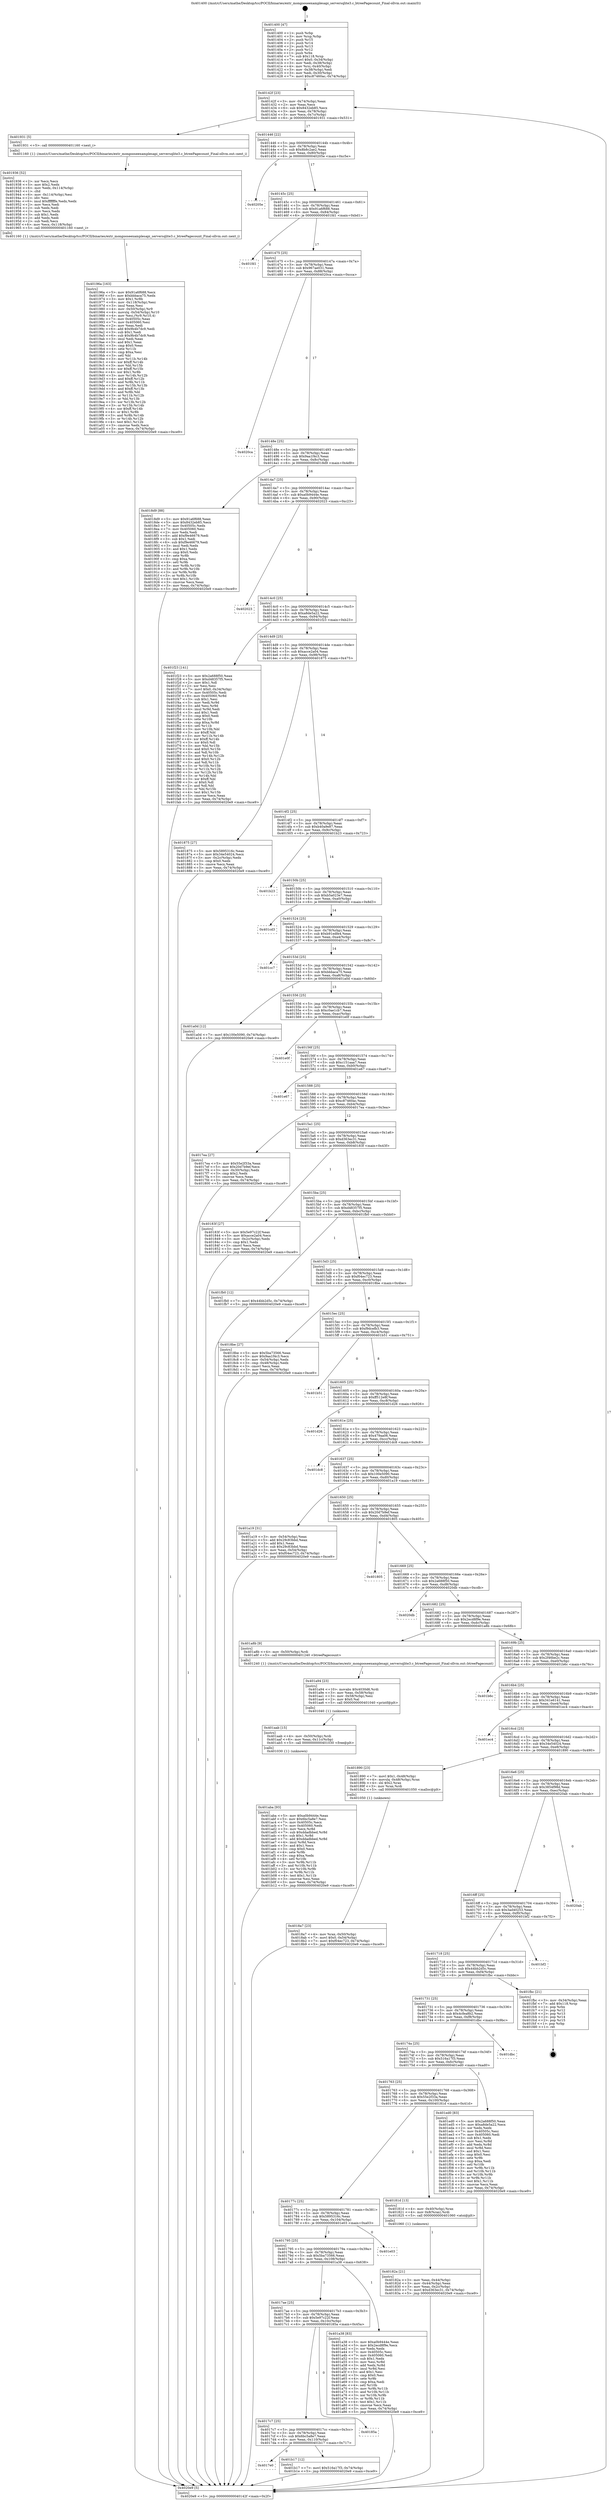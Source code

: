 digraph "0x401400" {
  label = "0x401400 (/mnt/c/Users/mathe/Desktop/tcc/POCII/binaries/extr_mongooseexamplesapi_serversqlite3.c_btreePagecount_Final-ollvm.out::main(0))"
  labelloc = "t"
  node[shape=record]

  Entry [label="",width=0.3,height=0.3,shape=circle,fillcolor=black,style=filled]
  "0x40142f" [label="{
     0x40142f [23]\l
     | [instrs]\l
     &nbsp;&nbsp;0x40142f \<+3\>: mov -0x74(%rbp),%eax\l
     &nbsp;&nbsp;0x401432 \<+2\>: mov %eax,%ecx\l
     &nbsp;&nbsp;0x401434 \<+6\>: sub $0x8432eb85,%ecx\l
     &nbsp;&nbsp;0x40143a \<+3\>: mov %eax,-0x78(%rbp)\l
     &nbsp;&nbsp;0x40143d \<+3\>: mov %ecx,-0x7c(%rbp)\l
     &nbsp;&nbsp;0x401440 \<+6\>: je 0000000000401931 \<main+0x531\>\l
  }"]
  "0x401931" [label="{
     0x401931 [5]\l
     | [instrs]\l
     &nbsp;&nbsp;0x401931 \<+5\>: call 0000000000401160 \<next_i\>\l
     | [calls]\l
     &nbsp;&nbsp;0x401160 \{1\} (/mnt/c/Users/mathe/Desktop/tcc/POCII/binaries/extr_mongooseexamplesapi_serversqlite3.c_btreePagecount_Final-ollvm.out::next_i)\l
  }"]
  "0x401446" [label="{
     0x401446 [22]\l
     | [instrs]\l
     &nbsp;&nbsp;0x401446 \<+5\>: jmp 000000000040144b \<main+0x4b\>\l
     &nbsp;&nbsp;0x40144b \<+3\>: mov -0x78(%rbp),%eax\l
     &nbsp;&nbsp;0x40144e \<+5\>: sub $0x8b8c2ae2,%eax\l
     &nbsp;&nbsp;0x401453 \<+3\>: mov %eax,-0x80(%rbp)\l
     &nbsp;&nbsp;0x401456 \<+6\>: je 000000000040205e \<main+0xc5e\>\l
  }"]
  Exit [label="",width=0.3,height=0.3,shape=circle,fillcolor=black,style=filled,peripheries=2]
  "0x40205e" [label="{
     0x40205e\l
  }", style=dashed]
  "0x40145c" [label="{
     0x40145c [25]\l
     | [instrs]\l
     &nbsp;&nbsp;0x40145c \<+5\>: jmp 0000000000401461 \<main+0x61\>\l
     &nbsp;&nbsp;0x401461 \<+3\>: mov -0x78(%rbp),%eax\l
     &nbsp;&nbsp;0x401464 \<+5\>: sub $0x91a6f688,%eax\l
     &nbsp;&nbsp;0x401469 \<+6\>: mov %eax,-0x84(%rbp)\l
     &nbsp;&nbsp;0x40146f \<+6\>: je 0000000000401fd1 \<main+0xbd1\>\l
  }"]
  "0x4017e0" [label="{
     0x4017e0\l
  }", style=dashed]
  "0x401fd1" [label="{
     0x401fd1\l
  }", style=dashed]
  "0x401475" [label="{
     0x401475 [25]\l
     | [instrs]\l
     &nbsp;&nbsp;0x401475 \<+5\>: jmp 000000000040147a \<main+0x7a\>\l
     &nbsp;&nbsp;0x40147a \<+3\>: mov -0x78(%rbp),%eax\l
     &nbsp;&nbsp;0x40147d \<+5\>: sub $0x967ae031,%eax\l
     &nbsp;&nbsp;0x401482 \<+6\>: mov %eax,-0x88(%rbp)\l
     &nbsp;&nbsp;0x401488 \<+6\>: je 00000000004020ca \<main+0xcca\>\l
  }"]
  "0x401b17" [label="{
     0x401b17 [12]\l
     | [instrs]\l
     &nbsp;&nbsp;0x401b17 \<+7\>: movl $0x516a17f3,-0x74(%rbp)\l
     &nbsp;&nbsp;0x401b1e \<+5\>: jmp 00000000004020e9 \<main+0xce9\>\l
  }"]
  "0x4020ca" [label="{
     0x4020ca\l
  }", style=dashed]
  "0x40148e" [label="{
     0x40148e [25]\l
     | [instrs]\l
     &nbsp;&nbsp;0x40148e \<+5\>: jmp 0000000000401493 \<main+0x93\>\l
     &nbsp;&nbsp;0x401493 \<+3\>: mov -0x78(%rbp),%eax\l
     &nbsp;&nbsp;0x401496 \<+5\>: sub $0x9aa1f4c3,%eax\l
     &nbsp;&nbsp;0x40149b \<+6\>: mov %eax,-0x8c(%rbp)\l
     &nbsp;&nbsp;0x4014a1 \<+6\>: je 00000000004018d9 \<main+0x4d9\>\l
  }"]
  "0x4017c7" [label="{
     0x4017c7 [25]\l
     | [instrs]\l
     &nbsp;&nbsp;0x4017c7 \<+5\>: jmp 00000000004017cc \<main+0x3cc\>\l
     &nbsp;&nbsp;0x4017cc \<+3\>: mov -0x78(%rbp),%eax\l
     &nbsp;&nbsp;0x4017cf \<+5\>: sub $0x6bc5a8e7,%eax\l
     &nbsp;&nbsp;0x4017d4 \<+6\>: mov %eax,-0x110(%rbp)\l
     &nbsp;&nbsp;0x4017da \<+6\>: je 0000000000401b17 \<main+0x717\>\l
  }"]
  "0x4018d9" [label="{
     0x4018d9 [88]\l
     | [instrs]\l
     &nbsp;&nbsp;0x4018d9 \<+5\>: mov $0x91a6f688,%eax\l
     &nbsp;&nbsp;0x4018de \<+5\>: mov $0x8432eb85,%ecx\l
     &nbsp;&nbsp;0x4018e3 \<+7\>: mov 0x40505c,%edx\l
     &nbsp;&nbsp;0x4018ea \<+7\>: mov 0x405060,%esi\l
     &nbsp;&nbsp;0x4018f1 \<+2\>: mov %edx,%edi\l
     &nbsp;&nbsp;0x4018f3 \<+6\>: add $0xf9e46679,%edi\l
     &nbsp;&nbsp;0x4018f9 \<+3\>: sub $0x1,%edi\l
     &nbsp;&nbsp;0x4018fc \<+6\>: sub $0xf9e46679,%edi\l
     &nbsp;&nbsp;0x401902 \<+3\>: imul %edi,%edx\l
     &nbsp;&nbsp;0x401905 \<+3\>: and $0x1,%edx\l
     &nbsp;&nbsp;0x401908 \<+3\>: cmp $0x0,%edx\l
     &nbsp;&nbsp;0x40190b \<+4\>: sete %r8b\l
     &nbsp;&nbsp;0x40190f \<+3\>: cmp $0xa,%esi\l
     &nbsp;&nbsp;0x401912 \<+4\>: setl %r9b\l
     &nbsp;&nbsp;0x401916 \<+3\>: mov %r8b,%r10b\l
     &nbsp;&nbsp;0x401919 \<+3\>: and %r9b,%r10b\l
     &nbsp;&nbsp;0x40191c \<+3\>: xor %r9b,%r8b\l
     &nbsp;&nbsp;0x40191f \<+3\>: or %r8b,%r10b\l
     &nbsp;&nbsp;0x401922 \<+4\>: test $0x1,%r10b\l
     &nbsp;&nbsp;0x401926 \<+3\>: cmovne %ecx,%eax\l
     &nbsp;&nbsp;0x401929 \<+3\>: mov %eax,-0x74(%rbp)\l
     &nbsp;&nbsp;0x40192c \<+5\>: jmp 00000000004020e9 \<main+0xce9\>\l
  }"]
  "0x4014a7" [label="{
     0x4014a7 [25]\l
     | [instrs]\l
     &nbsp;&nbsp;0x4014a7 \<+5\>: jmp 00000000004014ac \<main+0xac\>\l
     &nbsp;&nbsp;0x4014ac \<+3\>: mov -0x78(%rbp),%eax\l
     &nbsp;&nbsp;0x4014af \<+5\>: sub $0xa0b9444e,%eax\l
     &nbsp;&nbsp;0x4014b4 \<+6\>: mov %eax,-0x90(%rbp)\l
     &nbsp;&nbsp;0x4014ba \<+6\>: je 0000000000402023 \<main+0xc23\>\l
  }"]
  "0x40185a" [label="{
     0x40185a\l
  }", style=dashed]
  "0x402023" [label="{
     0x402023\l
  }", style=dashed]
  "0x4014c0" [label="{
     0x4014c0 [25]\l
     | [instrs]\l
     &nbsp;&nbsp;0x4014c0 \<+5\>: jmp 00000000004014c5 \<main+0xc5\>\l
     &nbsp;&nbsp;0x4014c5 \<+3\>: mov -0x78(%rbp),%eax\l
     &nbsp;&nbsp;0x4014c8 \<+5\>: sub $0xa8de5a22,%eax\l
     &nbsp;&nbsp;0x4014cd \<+6\>: mov %eax,-0x94(%rbp)\l
     &nbsp;&nbsp;0x4014d3 \<+6\>: je 0000000000401f23 \<main+0xb23\>\l
  }"]
  "0x401aba" [label="{
     0x401aba [93]\l
     | [instrs]\l
     &nbsp;&nbsp;0x401aba \<+5\>: mov $0xa0b9444e,%eax\l
     &nbsp;&nbsp;0x401abf \<+5\>: mov $0x6bc5a8e7,%esi\l
     &nbsp;&nbsp;0x401ac4 \<+7\>: mov 0x40505c,%ecx\l
     &nbsp;&nbsp;0x401acb \<+7\>: mov 0x405060,%edx\l
     &nbsp;&nbsp;0x401ad2 \<+3\>: mov %ecx,%r8d\l
     &nbsp;&nbsp;0x401ad5 \<+7\>: sub $0xddadbbed,%r8d\l
     &nbsp;&nbsp;0x401adc \<+4\>: sub $0x1,%r8d\l
     &nbsp;&nbsp;0x401ae0 \<+7\>: add $0xddadbbed,%r8d\l
     &nbsp;&nbsp;0x401ae7 \<+4\>: imul %r8d,%ecx\l
     &nbsp;&nbsp;0x401aeb \<+3\>: and $0x1,%ecx\l
     &nbsp;&nbsp;0x401aee \<+3\>: cmp $0x0,%ecx\l
     &nbsp;&nbsp;0x401af1 \<+4\>: sete %r9b\l
     &nbsp;&nbsp;0x401af5 \<+3\>: cmp $0xa,%edx\l
     &nbsp;&nbsp;0x401af8 \<+4\>: setl %r10b\l
     &nbsp;&nbsp;0x401afc \<+3\>: mov %r9b,%r11b\l
     &nbsp;&nbsp;0x401aff \<+3\>: and %r10b,%r11b\l
     &nbsp;&nbsp;0x401b02 \<+3\>: xor %r10b,%r9b\l
     &nbsp;&nbsp;0x401b05 \<+3\>: or %r9b,%r11b\l
     &nbsp;&nbsp;0x401b08 \<+4\>: test $0x1,%r11b\l
     &nbsp;&nbsp;0x401b0c \<+3\>: cmovne %esi,%eax\l
     &nbsp;&nbsp;0x401b0f \<+3\>: mov %eax,-0x74(%rbp)\l
     &nbsp;&nbsp;0x401b12 \<+5\>: jmp 00000000004020e9 \<main+0xce9\>\l
  }"]
  "0x401f23" [label="{
     0x401f23 [141]\l
     | [instrs]\l
     &nbsp;&nbsp;0x401f23 \<+5\>: mov $0x2a688f50,%eax\l
     &nbsp;&nbsp;0x401f28 \<+5\>: mov $0xd48357f5,%ecx\l
     &nbsp;&nbsp;0x401f2d \<+2\>: mov $0x1,%dl\l
     &nbsp;&nbsp;0x401f2f \<+2\>: xor %esi,%esi\l
     &nbsp;&nbsp;0x401f31 \<+7\>: movl $0x0,-0x34(%rbp)\l
     &nbsp;&nbsp;0x401f38 \<+7\>: mov 0x40505c,%edi\l
     &nbsp;&nbsp;0x401f3f \<+8\>: mov 0x405060,%r8d\l
     &nbsp;&nbsp;0x401f47 \<+3\>: sub $0x1,%esi\l
     &nbsp;&nbsp;0x401f4a \<+3\>: mov %edi,%r9d\l
     &nbsp;&nbsp;0x401f4d \<+3\>: add %esi,%r9d\l
     &nbsp;&nbsp;0x401f50 \<+4\>: imul %r9d,%edi\l
     &nbsp;&nbsp;0x401f54 \<+3\>: and $0x1,%edi\l
     &nbsp;&nbsp;0x401f57 \<+3\>: cmp $0x0,%edi\l
     &nbsp;&nbsp;0x401f5a \<+4\>: sete %r10b\l
     &nbsp;&nbsp;0x401f5e \<+4\>: cmp $0xa,%r8d\l
     &nbsp;&nbsp;0x401f62 \<+4\>: setl %r11b\l
     &nbsp;&nbsp;0x401f66 \<+3\>: mov %r10b,%bl\l
     &nbsp;&nbsp;0x401f69 \<+3\>: xor $0xff,%bl\l
     &nbsp;&nbsp;0x401f6c \<+3\>: mov %r11b,%r14b\l
     &nbsp;&nbsp;0x401f6f \<+4\>: xor $0xff,%r14b\l
     &nbsp;&nbsp;0x401f73 \<+3\>: xor $0x0,%dl\l
     &nbsp;&nbsp;0x401f76 \<+3\>: mov %bl,%r15b\l
     &nbsp;&nbsp;0x401f79 \<+4\>: and $0x0,%r15b\l
     &nbsp;&nbsp;0x401f7d \<+3\>: and %dl,%r10b\l
     &nbsp;&nbsp;0x401f80 \<+3\>: mov %r14b,%r12b\l
     &nbsp;&nbsp;0x401f83 \<+4\>: and $0x0,%r12b\l
     &nbsp;&nbsp;0x401f87 \<+3\>: and %dl,%r11b\l
     &nbsp;&nbsp;0x401f8a \<+3\>: or %r10b,%r15b\l
     &nbsp;&nbsp;0x401f8d \<+3\>: or %r11b,%r12b\l
     &nbsp;&nbsp;0x401f90 \<+3\>: xor %r12b,%r15b\l
     &nbsp;&nbsp;0x401f93 \<+3\>: or %r14b,%bl\l
     &nbsp;&nbsp;0x401f96 \<+3\>: xor $0xff,%bl\l
     &nbsp;&nbsp;0x401f99 \<+3\>: or $0x0,%dl\l
     &nbsp;&nbsp;0x401f9c \<+2\>: and %dl,%bl\l
     &nbsp;&nbsp;0x401f9e \<+3\>: or %bl,%r15b\l
     &nbsp;&nbsp;0x401fa1 \<+4\>: test $0x1,%r15b\l
     &nbsp;&nbsp;0x401fa5 \<+3\>: cmovne %ecx,%eax\l
     &nbsp;&nbsp;0x401fa8 \<+3\>: mov %eax,-0x74(%rbp)\l
     &nbsp;&nbsp;0x401fab \<+5\>: jmp 00000000004020e9 \<main+0xce9\>\l
  }"]
  "0x4014d9" [label="{
     0x4014d9 [25]\l
     | [instrs]\l
     &nbsp;&nbsp;0x4014d9 \<+5\>: jmp 00000000004014de \<main+0xde\>\l
     &nbsp;&nbsp;0x4014de \<+3\>: mov -0x78(%rbp),%eax\l
     &nbsp;&nbsp;0x4014e1 \<+5\>: sub $0xacce2a04,%eax\l
     &nbsp;&nbsp;0x4014e6 \<+6\>: mov %eax,-0x98(%rbp)\l
     &nbsp;&nbsp;0x4014ec \<+6\>: je 0000000000401875 \<main+0x475\>\l
  }"]
  "0x401aab" [label="{
     0x401aab [15]\l
     | [instrs]\l
     &nbsp;&nbsp;0x401aab \<+4\>: mov -0x50(%rbp),%rdi\l
     &nbsp;&nbsp;0x401aaf \<+6\>: mov %eax,-0x11c(%rbp)\l
     &nbsp;&nbsp;0x401ab5 \<+5\>: call 0000000000401030 \<free@plt\>\l
     | [calls]\l
     &nbsp;&nbsp;0x401030 \{1\} (unknown)\l
  }"]
  "0x401875" [label="{
     0x401875 [27]\l
     | [instrs]\l
     &nbsp;&nbsp;0x401875 \<+5\>: mov $0x5895316c,%eax\l
     &nbsp;&nbsp;0x40187a \<+5\>: mov $0x34e54024,%ecx\l
     &nbsp;&nbsp;0x40187f \<+3\>: mov -0x2c(%rbp),%edx\l
     &nbsp;&nbsp;0x401882 \<+3\>: cmp $0x0,%edx\l
     &nbsp;&nbsp;0x401885 \<+3\>: cmove %ecx,%eax\l
     &nbsp;&nbsp;0x401888 \<+3\>: mov %eax,-0x74(%rbp)\l
     &nbsp;&nbsp;0x40188b \<+5\>: jmp 00000000004020e9 \<main+0xce9\>\l
  }"]
  "0x4014f2" [label="{
     0x4014f2 [25]\l
     | [instrs]\l
     &nbsp;&nbsp;0x4014f2 \<+5\>: jmp 00000000004014f7 \<main+0xf7\>\l
     &nbsp;&nbsp;0x4014f7 \<+3\>: mov -0x78(%rbp),%eax\l
     &nbsp;&nbsp;0x4014fa \<+5\>: sub $0xb40a9e87,%eax\l
     &nbsp;&nbsp;0x4014ff \<+6\>: mov %eax,-0x9c(%rbp)\l
     &nbsp;&nbsp;0x401505 \<+6\>: je 0000000000401b23 \<main+0x723\>\l
  }"]
  "0x401a94" [label="{
     0x401a94 [23]\l
     | [instrs]\l
     &nbsp;&nbsp;0x401a94 \<+10\>: movabs $0x4030d6,%rdi\l
     &nbsp;&nbsp;0x401a9e \<+3\>: mov %eax,-0x58(%rbp)\l
     &nbsp;&nbsp;0x401aa1 \<+3\>: mov -0x58(%rbp),%esi\l
     &nbsp;&nbsp;0x401aa4 \<+2\>: mov $0x0,%al\l
     &nbsp;&nbsp;0x401aa6 \<+5\>: call 0000000000401040 \<printf@plt\>\l
     | [calls]\l
     &nbsp;&nbsp;0x401040 \{1\} (unknown)\l
  }"]
  "0x401b23" [label="{
     0x401b23\l
  }", style=dashed]
  "0x40150b" [label="{
     0x40150b [25]\l
     | [instrs]\l
     &nbsp;&nbsp;0x40150b \<+5\>: jmp 0000000000401510 \<main+0x110\>\l
     &nbsp;&nbsp;0x401510 \<+3\>: mov -0x78(%rbp),%eax\l
     &nbsp;&nbsp;0x401513 \<+5\>: sub $0xb5a023e7,%eax\l
     &nbsp;&nbsp;0x401518 \<+6\>: mov %eax,-0xa0(%rbp)\l
     &nbsp;&nbsp;0x40151e \<+6\>: je 0000000000401cd3 \<main+0x8d3\>\l
  }"]
  "0x4017ae" [label="{
     0x4017ae [25]\l
     | [instrs]\l
     &nbsp;&nbsp;0x4017ae \<+5\>: jmp 00000000004017b3 \<main+0x3b3\>\l
     &nbsp;&nbsp;0x4017b3 \<+3\>: mov -0x78(%rbp),%eax\l
     &nbsp;&nbsp;0x4017b6 \<+5\>: sub $0x5e97c22f,%eax\l
     &nbsp;&nbsp;0x4017bb \<+6\>: mov %eax,-0x10c(%rbp)\l
     &nbsp;&nbsp;0x4017c1 \<+6\>: je 000000000040185a \<main+0x45a\>\l
  }"]
  "0x401cd3" [label="{
     0x401cd3\l
  }", style=dashed]
  "0x401524" [label="{
     0x401524 [25]\l
     | [instrs]\l
     &nbsp;&nbsp;0x401524 \<+5\>: jmp 0000000000401529 \<main+0x129\>\l
     &nbsp;&nbsp;0x401529 \<+3\>: mov -0x78(%rbp),%eax\l
     &nbsp;&nbsp;0x40152c \<+5\>: sub $0xb91edfe4,%eax\l
     &nbsp;&nbsp;0x401531 \<+6\>: mov %eax,-0xa4(%rbp)\l
     &nbsp;&nbsp;0x401537 \<+6\>: je 0000000000401cc7 \<main+0x8c7\>\l
  }"]
  "0x401a38" [label="{
     0x401a38 [83]\l
     | [instrs]\l
     &nbsp;&nbsp;0x401a38 \<+5\>: mov $0xa0b9444e,%eax\l
     &nbsp;&nbsp;0x401a3d \<+5\>: mov $0x2ecd8f9e,%ecx\l
     &nbsp;&nbsp;0x401a42 \<+2\>: xor %edx,%edx\l
     &nbsp;&nbsp;0x401a44 \<+7\>: mov 0x40505c,%esi\l
     &nbsp;&nbsp;0x401a4b \<+7\>: mov 0x405060,%edi\l
     &nbsp;&nbsp;0x401a52 \<+3\>: sub $0x1,%edx\l
     &nbsp;&nbsp;0x401a55 \<+3\>: mov %esi,%r8d\l
     &nbsp;&nbsp;0x401a58 \<+3\>: add %edx,%r8d\l
     &nbsp;&nbsp;0x401a5b \<+4\>: imul %r8d,%esi\l
     &nbsp;&nbsp;0x401a5f \<+3\>: and $0x1,%esi\l
     &nbsp;&nbsp;0x401a62 \<+3\>: cmp $0x0,%esi\l
     &nbsp;&nbsp;0x401a65 \<+4\>: sete %r9b\l
     &nbsp;&nbsp;0x401a69 \<+3\>: cmp $0xa,%edi\l
     &nbsp;&nbsp;0x401a6c \<+4\>: setl %r10b\l
     &nbsp;&nbsp;0x401a70 \<+3\>: mov %r9b,%r11b\l
     &nbsp;&nbsp;0x401a73 \<+3\>: and %r10b,%r11b\l
     &nbsp;&nbsp;0x401a76 \<+3\>: xor %r10b,%r9b\l
     &nbsp;&nbsp;0x401a79 \<+3\>: or %r9b,%r11b\l
     &nbsp;&nbsp;0x401a7c \<+4\>: test $0x1,%r11b\l
     &nbsp;&nbsp;0x401a80 \<+3\>: cmovne %ecx,%eax\l
     &nbsp;&nbsp;0x401a83 \<+3\>: mov %eax,-0x74(%rbp)\l
     &nbsp;&nbsp;0x401a86 \<+5\>: jmp 00000000004020e9 \<main+0xce9\>\l
  }"]
  "0x401cc7" [label="{
     0x401cc7\l
  }", style=dashed]
  "0x40153d" [label="{
     0x40153d [25]\l
     | [instrs]\l
     &nbsp;&nbsp;0x40153d \<+5\>: jmp 0000000000401542 \<main+0x142\>\l
     &nbsp;&nbsp;0x401542 \<+3\>: mov -0x78(%rbp),%eax\l
     &nbsp;&nbsp;0x401545 \<+5\>: sub $0xbbbaca75,%eax\l
     &nbsp;&nbsp;0x40154a \<+6\>: mov %eax,-0xa8(%rbp)\l
     &nbsp;&nbsp;0x401550 \<+6\>: je 0000000000401a0d \<main+0x60d\>\l
  }"]
  "0x401795" [label="{
     0x401795 [25]\l
     | [instrs]\l
     &nbsp;&nbsp;0x401795 \<+5\>: jmp 000000000040179a \<main+0x39a\>\l
     &nbsp;&nbsp;0x40179a \<+3\>: mov -0x78(%rbp),%eax\l
     &nbsp;&nbsp;0x40179d \<+5\>: sub $0x5ba73566,%eax\l
     &nbsp;&nbsp;0x4017a2 \<+6\>: mov %eax,-0x108(%rbp)\l
     &nbsp;&nbsp;0x4017a8 \<+6\>: je 0000000000401a38 \<main+0x638\>\l
  }"]
  "0x401a0d" [label="{
     0x401a0d [12]\l
     | [instrs]\l
     &nbsp;&nbsp;0x401a0d \<+7\>: movl $0x100e5090,-0x74(%rbp)\l
     &nbsp;&nbsp;0x401a14 \<+5\>: jmp 00000000004020e9 \<main+0xce9\>\l
  }"]
  "0x401556" [label="{
     0x401556 [25]\l
     | [instrs]\l
     &nbsp;&nbsp;0x401556 \<+5\>: jmp 000000000040155b \<main+0x15b\>\l
     &nbsp;&nbsp;0x40155b \<+3\>: mov -0x78(%rbp),%eax\l
     &nbsp;&nbsp;0x40155e \<+5\>: sub $0xc0ae1cb7,%eax\l
     &nbsp;&nbsp;0x401563 \<+6\>: mov %eax,-0xac(%rbp)\l
     &nbsp;&nbsp;0x401569 \<+6\>: je 0000000000401e0f \<main+0xa0f\>\l
  }"]
  "0x401e03" [label="{
     0x401e03\l
  }", style=dashed]
  "0x401e0f" [label="{
     0x401e0f\l
  }", style=dashed]
  "0x40156f" [label="{
     0x40156f [25]\l
     | [instrs]\l
     &nbsp;&nbsp;0x40156f \<+5\>: jmp 0000000000401574 \<main+0x174\>\l
     &nbsp;&nbsp;0x401574 \<+3\>: mov -0x78(%rbp),%eax\l
     &nbsp;&nbsp;0x401577 \<+5\>: sub $0xc151aaa7,%eax\l
     &nbsp;&nbsp;0x40157c \<+6\>: mov %eax,-0xb0(%rbp)\l
     &nbsp;&nbsp;0x401582 \<+6\>: je 0000000000401e67 \<main+0xa67\>\l
  }"]
  "0x40196a" [label="{
     0x40196a [163]\l
     | [instrs]\l
     &nbsp;&nbsp;0x40196a \<+5\>: mov $0x91a6f688,%ecx\l
     &nbsp;&nbsp;0x40196f \<+5\>: mov $0xbbbaca75,%edx\l
     &nbsp;&nbsp;0x401974 \<+3\>: mov $0x1,%r8b\l
     &nbsp;&nbsp;0x401977 \<+6\>: mov -0x118(%rbp),%esi\l
     &nbsp;&nbsp;0x40197d \<+3\>: imul %eax,%esi\l
     &nbsp;&nbsp;0x401980 \<+4\>: mov -0x50(%rbp),%r9\l
     &nbsp;&nbsp;0x401984 \<+4\>: movslq -0x54(%rbp),%r10\l
     &nbsp;&nbsp;0x401988 \<+4\>: mov %esi,(%r9,%r10,4)\l
     &nbsp;&nbsp;0x40198c \<+7\>: mov 0x40505c,%eax\l
     &nbsp;&nbsp;0x401993 \<+7\>: mov 0x405060,%esi\l
     &nbsp;&nbsp;0x40199a \<+2\>: mov %eax,%edi\l
     &nbsp;&nbsp;0x40199c \<+6\>: add $0x9b4b7dc9,%edi\l
     &nbsp;&nbsp;0x4019a2 \<+3\>: sub $0x1,%edi\l
     &nbsp;&nbsp;0x4019a5 \<+6\>: sub $0x9b4b7dc9,%edi\l
     &nbsp;&nbsp;0x4019ab \<+3\>: imul %edi,%eax\l
     &nbsp;&nbsp;0x4019ae \<+3\>: and $0x1,%eax\l
     &nbsp;&nbsp;0x4019b1 \<+3\>: cmp $0x0,%eax\l
     &nbsp;&nbsp;0x4019b4 \<+4\>: sete %r11b\l
     &nbsp;&nbsp;0x4019b8 \<+3\>: cmp $0xa,%esi\l
     &nbsp;&nbsp;0x4019bb \<+3\>: setl %bl\l
     &nbsp;&nbsp;0x4019be \<+3\>: mov %r11b,%r14b\l
     &nbsp;&nbsp;0x4019c1 \<+4\>: xor $0xff,%r14b\l
     &nbsp;&nbsp;0x4019c5 \<+3\>: mov %bl,%r15b\l
     &nbsp;&nbsp;0x4019c8 \<+4\>: xor $0xff,%r15b\l
     &nbsp;&nbsp;0x4019cc \<+4\>: xor $0x1,%r8b\l
     &nbsp;&nbsp;0x4019d0 \<+3\>: mov %r14b,%r12b\l
     &nbsp;&nbsp;0x4019d3 \<+4\>: and $0xff,%r12b\l
     &nbsp;&nbsp;0x4019d7 \<+3\>: and %r8b,%r11b\l
     &nbsp;&nbsp;0x4019da \<+3\>: mov %r15b,%r13b\l
     &nbsp;&nbsp;0x4019dd \<+4\>: and $0xff,%r13b\l
     &nbsp;&nbsp;0x4019e1 \<+3\>: and %r8b,%bl\l
     &nbsp;&nbsp;0x4019e4 \<+3\>: or %r11b,%r12b\l
     &nbsp;&nbsp;0x4019e7 \<+3\>: or %bl,%r13b\l
     &nbsp;&nbsp;0x4019ea \<+3\>: xor %r13b,%r12b\l
     &nbsp;&nbsp;0x4019ed \<+3\>: or %r15b,%r14b\l
     &nbsp;&nbsp;0x4019f0 \<+4\>: xor $0xff,%r14b\l
     &nbsp;&nbsp;0x4019f4 \<+4\>: or $0x1,%r8b\l
     &nbsp;&nbsp;0x4019f8 \<+3\>: and %r8b,%r14b\l
     &nbsp;&nbsp;0x4019fb \<+3\>: or %r14b,%r12b\l
     &nbsp;&nbsp;0x4019fe \<+4\>: test $0x1,%r12b\l
     &nbsp;&nbsp;0x401a02 \<+3\>: cmovne %edx,%ecx\l
     &nbsp;&nbsp;0x401a05 \<+3\>: mov %ecx,-0x74(%rbp)\l
     &nbsp;&nbsp;0x401a08 \<+5\>: jmp 00000000004020e9 \<main+0xce9\>\l
  }"]
  "0x401e67" [label="{
     0x401e67\l
  }", style=dashed]
  "0x401588" [label="{
     0x401588 [25]\l
     | [instrs]\l
     &nbsp;&nbsp;0x401588 \<+5\>: jmp 000000000040158d \<main+0x18d\>\l
     &nbsp;&nbsp;0x40158d \<+3\>: mov -0x78(%rbp),%eax\l
     &nbsp;&nbsp;0x401590 \<+5\>: sub $0xc87460ac,%eax\l
     &nbsp;&nbsp;0x401595 \<+6\>: mov %eax,-0xb4(%rbp)\l
     &nbsp;&nbsp;0x40159b \<+6\>: je 00000000004017ea \<main+0x3ea\>\l
  }"]
  "0x401936" [label="{
     0x401936 [52]\l
     | [instrs]\l
     &nbsp;&nbsp;0x401936 \<+2\>: xor %ecx,%ecx\l
     &nbsp;&nbsp;0x401938 \<+5\>: mov $0x2,%edx\l
     &nbsp;&nbsp;0x40193d \<+6\>: mov %edx,-0x114(%rbp)\l
     &nbsp;&nbsp;0x401943 \<+1\>: cltd\l
     &nbsp;&nbsp;0x401944 \<+6\>: mov -0x114(%rbp),%esi\l
     &nbsp;&nbsp;0x40194a \<+2\>: idiv %esi\l
     &nbsp;&nbsp;0x40194c \<+6\>: imul $0xfffffffe,%edx,%edx\l
     &nbsp;&nbsp;0x401952 \<+2\>: mov %ecx,%edi\l
     &nbsp;&nbsp;0x401954 \<+2\>: sub %edx,%edi\l
     &nbsp;&nbsp;0x401956 \<+2\>: mov %ecx,%edx\l
     &nbsp;&nbsp;0x401958 \<+3\>: sub $0x1,%edx\l
     &nbsp;&nbsp;0x40195b \<+2\>: add %edx,%edi\l
     &nbsp;&nbsp;0x40195d \<+2\>: sub %edi,%ecx\l
     &nbsp;&nbsp;0x40195f \<+6\>: mov %ecx,-0x118(%rbp)\l
     &nbsp;&nbsp;0x401965 \<+5\>: call 0000000000401160 \<next_i\>\l
     | [calls]\l
     &nbsp;&nbsp;0x401160 \{1\} (/mnt/c/Users/mathe/Desktop/tcc/POCII/binaries/extr_mongooseexamplesapi_serversqlite3.c_btreePagecount_Final-ollvm.out::next_i)\l
  }"]
  "0x4017ea" [label="{
     0x4017ea [27]\l
     | [instrs]\l
     &nbsp;&nbsp;0x4017ea \<+5\>: mov $0x55e2f33a,%eax\l
     &nbsp;&nbsp;0x4017ef \<+5\>: mov $0x20d7b9ef,%ecx\l
     &nbsp;&nbsp;0x4017f4 \<+3\>: mov -0x30(%rbp),%edx\l
     &nbsp;&nbsp;0x4017f7 \<+3\>: cmp $0x2,%edx\l
     &nbsp;&nbsp;0x4017fa \<+3\>: cmovne %ecx,%eax\l
     &nbsp;&nbsp;0x4017fd \<+3\>: mov %eax,-0x74(%rbp)\l
     &nbsp;&nbsp;0x401800 \<+5\>: jmp 00000000004020e9 \<main+0xce9\>\l
  }"]
  "0x4015a1" [label="{
     0x4015a1 [25]\l
     | [instrs]\l
     &nbsp;&nbsp;0x4015a1 \<+5\>: jmp 00000000004015a6 \<main+0x1a6\>\l
     &nbsp;&nbsp;0x4015a6 \<+3\>: mov -0x78(%rbp),%eax\l
     &nbsp;&nbsp;0x4015a9 \<+5\>: sub $0xd363ec31,%eax\l
     &nbsp;&nbsp;0x4015ae \<+6\>: mov %eax,-0xb8(%rbp)\l
     &nbsp;&nbsp;0x4015b4 \<+6\>: je 000000000040183f \<main+0x43f\>\l
  }"]
  "0x4020e9" [label="{
     0x4020e9 [5]\l
     | [instrs]\l
     &nbsp;&nbsp;0x4020e9 \<+5\>: jmp 000000000040142f \<main+0x2f\>\l
  }"]
  "0x401400" [label="{
     0x401400 [47]\l
     | [instrs]\l
     &nbsp;&nbsp;0x401400 \<+1\>: push %rbp\l
     &nbsp;&nbsp;0x401401 \<+3\>: mov %rsp,%rbp\l
     &nbsp;&nbsp;0x401404 \<+2\>: push %r15\l
     &nbsp;&nbsp;0x401406 \<+2\>: push %r14\l
     &nbsp;&nbsp;0x401408 \<+2\>: push %r13\l
     &nbsp;&nbsp;0x40140a \<+2\>: push %r12\l
     &nbsp;&nbsp;0x40140c \<+1\>: push %rbx\l
     &nbsp;&nbsp;0x40140d \<+7\>: sub $0x118,%rsp\l
     &nbsp;&nbsp;0x401414 \<+7\>: movl $0x0,-0x34(%rbp)\l
     &nbsp;&nbsp;0x40141b \<+3\>: mov %edi,-0x38(%rbp)\l
     &nbsp;&nbsp;0x40141e \<+4\>: mov %rsi,-0x40(%rbp)\l
     &nbsp;&nbsp;0x401422 \<+3\>: mov -0x38(%rbp),%edi\l
     &nbsp;&nbsp;0x401425 \<+3\>: mov %edi,-0x30(%rbp)\l
     &nbsp;&nbsp;0x401428 \<+7\>: movl $0xc87460ac,-0x74(%rbp)\l
  }"]
  "0x4018a7" [label="{
     0x4018a7 [23]\l
     | [instrs]\l
     &nbsp;&nbsp;0x4018a7 \<+4\>: mov %rax,-0x50(%rbp)\l
     &nbsp;&nbsp;0x4018ab \<+7\>: movl $0x0,-0x54(%rbp)\l
     &nbsp;&nbsp;0x4018b2 \<+7\>: movl $0xf04ec723,-0x74(%rbp)\l
     &nbsp;&nbsp;0x4018b9 \<+5\>: jmp 00000000004020e9 \<main+0xce9\>\l
  }"]
  "0x40183f" [label="{
     0x40183f [27]\l
     | [instrs]\l
     &nbsp;&nbsp;0x40183f \<+5\>: mov $0x5e97c22f,%eax\l
     &nbsp;&nbsp;0x401844 \<+5\>: mov $0xacce2a04,%ecx\l
     &nbsp;&nbsp;0x401849 \<+3\>: mov -0x2c(%rbp),%edx\l
     &nbsp;&nbsp;0x40184c \<+3\>: cmp $0x1,%edx\l
     &nbsp;&nbsp;0x40184f \<+3\>: cmovl %ecx,%eax\l
     &nbsp;&nbsp;0x401852 \<+3\>: mov %eax,-0x74(%rbp)\l
     &nbsp;&nbsp;0x401855 \<+5\>: jmp 00000000004020e9 \<main+0xce9\>\l
  }"]
  "0x4015ba" [label="{
     0x4015ba [25]\l
     | [instrs]\l
     &nbsp;&nbsp;0x4015ba \<+5\>: jmp 00000000004015bf \<main+0x1bf\>\l
     &nbsp;&nbsp;0x4015bf \<+3\>: mov -0x78(%rbp),%eax\l
     &nbsp;&nbsp;0x4015c2 \<+5\>: sub $0xd48357f5,%eax\l
     &nbsp;&nbsp;0x4015c7 \<+6\>: mov %eax,-0xbc(%rbp)\l
     &nbsp;&nbsp;0x4015cd \<+6\>: je 0000000000401fb0 \<main+0xbb0\>\l
  }"]
  "0x40182a" [label="{
     0x40182a [21]\l
     | [instrs]\l
     &nbsp;&nbsp;0x40182a \<+3\>: mov %eax,-0x44(%rbp)\l
     &nbsp;&nbsp;0x40182d \<+3\>: mov -0x44(%rbp),%eax\l
     &nbsp;&nbsp;0x401830 \<+3\>: mov %eax,-0x2c(%rbp)\l
     &nbsp;&nbsp;0x401833 \<+7\>: movl $0xd363ec31,-0x74(%rbp)\l
     &nbsp;&nbsp;0x40183a \<+5\>: jmp 00000000004020e9 \<main+0xce9\>\l
  }"]
  "0x401fb0" [label="{
     0x401fb0 [12]\l
     | [instrs]\l
     &nbsp;&nbsp;0x401fb0 \<+7\>: movl $0x44bb2d5c,-0x74(%rbp)\l
     &nbsp;&nbsp;0x401fb7 \<+5\>: jmp 00000000004020e9 \<main+0xce9\>\l
  }"]
  "0x4015d3" [label="{
     0x4015d3 [25]\l
     | [instrs]\l
     &nbsp;&nbsp;0x4015d3 \<+5\>: jmp 00000000004015d8 \<main+0x1d8\>\l
     &nbsp;&nbsp;0x4015d8 \<+3\>: mov -0x78(%rbp),%eax\l
     &nbsp;&nbsp;0x4015db \<+5\>: sub $0xf04ec723,%eax\l
     &nbsp;&nbsp;0x4015e0 \<+6\>: mov %eax,-0xc0(%rbp)\l
     &nbsp;&nbsp;0x4015e6 \<+6\>: je 00000000004018be \<main+0x4be\>\l
  }"]
  "0x40177c" [label="{
     0x40177c [25]\l
     | [instrs]\l
     &nbsp;&nbsp;0x40177c \<+5\>: jmp 0000000000401781 \<main+0x381\>\l
     &nbsp;&nbsp;0x401781 \<+3\>: mov -0x78(%rbp),%eax\l
     &nbsp;&nbsp;0x401784 \<+5\>: sub $0x5895316c,%eax\l
     &nbsp;&nbsp;0x401789 \<+6\>: mov %eax,-0x104(%rbp)\l
     &nbsp;&nbsp;0x40178f \<+6\>: je 0000000000401e03 \<main+0xa03\>\l
  }"]
  "0x4018be" [label="{
     0x4018be [27]\l
     | [instrs]\l
     &nbsp;&nbsp;0x4018be \<+5\>: mov $0x5ba73566,%eax\l
     &nbsp;&nbsp;0x4018c3 \<+5\>: mov $0x9aa1f4c3,%ecx\l
     &nbsp;&nbsp;0x4018c8 \<+3\>: mov -0x54(%rbp),%edx\l
     &nbsp;&nbsp;0x4018cb \<+3\>: cmp -0x48(%rbp),%edx\l
     &nbsp;&nbsp;0x4018ce \<+3\>: cmovl %ecx,%eax\l
     &nbsp;&nbsp;0x4018d1 \<+3\>: mov %eax,-0x74(%rbp)\l
     &nbsp;&nbsp;0x4018d4 \<+5\>: jmp 00000000004020e9 \<main+0xce9\>\l
  }"]
  "0x4015ec" [label="{
     0x4015ec [25]\l
     | [instrs]\l
     &nbsp;&nbsp;0x4015ec \<+5\>: jmp 00000000004015f1 \<main+0x1f1\>\l
     &nbsp;&nbsp;0x4015f1 \<+3\>: mov -0x78(%rbp),%eax\l
     &nbsp;&nbsp;0x4015f4 \<+5\>: sub $0xf9dcefb3,%eax\l
     &nbsp;&nbsp;0x4015f9 \<+6\>: mov %eax,-0xc4(%rbp)\l
     &nbsp;&nbsp;0x4015ff \<+6\>: je 0000000000401b51 \<main+0x751\>\l
  }"]
  "0x40181d" [label="{
     0x40181d [13]\l
     | [instrs]\l
     &nbsp;&nbsp;0x40181d \<+4\>: mov -0x40(%rbp),%rax\l
     &nbsp;&nbsp;0x401821 \<+4\>: mov 0x8(%rax),%rdi\l
     &nbsp;&nbsp;0x401825 \<+5\>: call 0000000000401060 \<atoi@plt\>\l
     | [calls]\l
     &nbsp;&nbsp;0x401060 \{1\} (unknown)\l
  }"]
  "0x401b51" [label="{
     0x401b51\l
  }", style=dashed]
  "0x401605" [label="{
     0x401605 [25]\l
     | [instrs]\l
     &nbsp;&nbsp;0x401605 \<+5\>: jmp 000000000040160a \<main+0x20a\>\l
     &nbsp;&nbsp;0x40160a \<+3\>: mov -0x78(%rbp),%eax\l
     &nbsp;&nbsp;0x40160d \<+5\>: sub $0xff512e8f,%eax\l
     &nbsp;&nbsp;0x401612 \<+6\>: mov %eax,-0xc8(%rbp)\l
     &nbsp;&nbsp;0x401618 \<+6\>: je 0000000000401d26 \<main+0x926\>\l
  }"]
  "0x401763" [label="{
     0x401763 [25]\l
     | [instrs]\l
     &nbsp;&nbsp;0x401763 \<+5\>: jmp 0000000000401768 \<main+0x368\>\l
     &nbsp;&nbsp;0x401768 \<+3\>: mov -0x78(%rbp),%eax\l
     &nbsp;&nbsp;0x40176b \<+5\>: sub $0x55e2f33a,%eax\l
     &nbsp;&nbsp;0x401770 \<+6\>: mov %eax,-0x100(%rbp)\l
     &nbsp;&nbsp;0x401776 \<+6\>: je 000000000040181d \<main+0x41d\>\l
  }"]
  "0x401d26" [label="{
     0x401d26\l
  }", style=dashed]
  "0x40161e" [label="{
     0x40161e [25]\l
     | [instrs]\l
     &nbsp;&nbsp;0x40161e \<+5\>: jmp 0000000000401623 \<main+0x223\>\l
     &nbsp;&nbsp;0x401623 \<+3\>: mov -0x78(%rbp),%eax\l
     &nbsp;&nbsp;0x401626 \<+5\>: sub $0x479aa06,%eax\l
     &nbsp;&nbsp;0x40162b \<+6\>: mov %eax,-0xcc(%rbp)\l
     &nbsp;&nbsp;0x401631 \<+6\>: je 0000000000401dc8 \<main+0x9c8\>\l
  }"]
  "0x401ed0" [label="{
     0x401ed0 [83]\l
     | [instrs]\l
     &nbsp;&nbsp;0x401ed0 \<+5\>: mov $0x2a688f50,%eax\l
     &nbsp;&nbsp;0x401ed5 \<+5\>: mov $0xa8de5a22,%ecx\l
     &nbsp;&nbsp;0x401eda \<+2\>: xor %edx,%edx\l
     &nbsp;&nbsp;0x401edc \<+7\>: mov 0x40505c,%esi\l
     &nbsp;&nbsp;0x401ee3 \<+7\>: mov 0x405060,%edi\l
     &nbsp;&nbsp;0x401eea \<+3\>: sub $0x1,%edx\l
     &nbsp;&nbsp;0x401eed \<+3\>: mov %esi,%r8d\l
     &nbsp;&nbsp;0x401ef0 \<+3\>: add %edx,%r8d\l
     &nbsp;&nbsp;0x401ef3 \<+4\>: imul %r8d,%esi\l
     &nbsp;&nbsp;0x401ef7 \<+3\>: and $0x1,%esi\l
     &nbsp;&nbsp;0x401efa \<+3\>: cmp $0x0,%esi\l
     &nbsp;&nbsp;0x401efd \<+4\>: sete %r9b\l
     &nbsp;&nbsp;0x401f01 \<+3\>: cmp $0xa,%edi\l
     &nbsp;&nbsp;0x401f04 \<+4\>: setl %r10b\l
     &nbsp;&nbsp;0x401f08 \<+3\>: mov %r9b,%r11b\l
     &nbsp;&nbsp;0x401f0b \<+3\>: and %r10b,%r11b\l
     &nbsp;&nbsp;0x401f0e \<+3\>: xor %r10b,%r9b\l
     &nbsp;&nbsp;0x401f11 \<+3\>: or %r9b,%r11b\l
     &nbsp;&nbsp;0x401f14 \<+4\>: test $0x1,%r11b\l
     &nbsp;&nbsp;0x401f18 \<+3\>: cmovne %ecx,%eax\l
     &nbsp;&nbsp;0x401f1b \<+3\>: mov %eax,-0x74(%rbp)\l
     &nbsp;&nbsp;0x401f1e \<+5\>: jmp 00000000004020e9 \<main+0xce9\>\l
  }"]
  "0x401dc8" [label="{
     0x401dc8\l
  }", style=dashed]
  "0x401637" [label="{
     0x401637 [25]\l
     | [instrs]\l
     &nbsp;&nbsp;0x401637 \<+5\>: jmp 000000000040163c \<main+0x23c\>\l
     &nbsp;&nbsp;0x40163c \<+3\>: mov -0x78(%rbp),%eax\l
     &nbsp;&nbsp;0x40163f \<+5\>: sub $0x100e5090,%eax\l
     &nbsp;&nbsp;0x401644 \<+6\>: mov %eax,-0xd0(%rbp)\l
     &nbsp;&nbsp;0x40164a \<+6\>: je 0000000000401a19 \<main+0x619\>\l
  }"]
  "0x40174a" [label="{
     0x40174a [25]\l
     | [instrs]\l
     &nbsp;&nbsp;0x40174a \<+5\>: jmp 000000000040174f \<main+0x34f\>\l
     &nbsp;&nbsp;0x40174f \<+3\>: mov -0x78(%rbp),%eax\l
     &nbsp;&nbsp;0x401752 \<+5\>: sub $0x516a17f3,%eax\l
     &nbsp;&nbsp;0x401757 \<+6\>: mov %eax,-0xfc(%rbp)\l
     &nbsp;&nbsp;0x40175d \<+6\>: je 0000000000401ed0 \<main+0xad0\>\l
  }"]
  "0x401a19" [label="{
     0x401a19 [31]\l
     | [instrs]\l
     &nbsp;&nbsp;0x401a19 \<+3\>: mov -0x54(%rbp),%eax\l
     &nbsp;&nbsp;0x401a1c \<+5\>: add $0x29c83bbd,%eax\l
     &nbsp;&nbsp;0x401a21 \<+3\>: add $0x1,%eax\l
     &nbsp;&nbsp;0x401a24 \<+5\>: sub $0x29c83bbd,%eax\l
     &nbsp;&nbsp;0x401a29 \<+3\>: mov %eax,-0x54(%rbp)\l
     &nbsp;&nbsp;0x401a2c \<+7\>: movl $0xf04ec723,-0x74(%rbp)\l
     &nbsp;&nbsp;0x401a33 \<+5\>: jmp 00000000004020e9 \<main+0xce9\>\l
  }"]
  "0x401650" [label="{
     0x401650 [25]\l
     | [instrs]\l
     &nbsp;&nbsp;0x401650 \<+5\>: jmp 0000000000401655 \<main+0x255\>\l
     &nbsp;&nbsp;0x401655 \<+3\>: mov -0x78(%rbp),%eax\l
     &nbsp;&nbsp;0x401658 \<+5\>: sub $0x20d7b9ef,%eax\l
     &nbsp;&nbsp;0x40165d \<+6\>: mov %eax,-0xd4(%rbp)\l
     &nbsp;&nbsp;0x401663 \<+6\>: je 0000000000401805 \<main+0x405\>\l
  }"]
  "0x401dbc" [label="{
     0x401dbc\l
  }", style=dashed]
  "0x401805" [label="{
     0x401805\l
  }", style=dashed]
  "0x401669" [label="{
     0x401669 [25]\l
     | [instrs]\l
     &nbsp;&nbsp;0x401669 \<+5\>: jmp 000000000040166e \<main+0x26e\>\l
     &nbsp;&nbsp;0x40166e \<+3\>: mov -0x78(%rbp),%eax\l
     &nbsp;&nbsp;0x401671 \<+5\>: sub $0x2a688f50,%eax\l
     &nbsp;&nbsp;0x401676 \<+6\>: mov %eax,-0xd8(%rbp)\l
     &nbsp;&nbsp;0x40167c \<+6\>: je 00000000004020db \<main+0xcdb\>\l
  }"]
  "0x401731" [label="{
     0x401731 [25]\l
     | [instrs]\l
     &nbsp;&nbsp;0x401731 \<+5\>: jmp 0000000000401736 \<main+0x336\>\l
     &nbsp;&nbsp;0x401736 \<+3\>: mov -0x78(%rbp),%eax\l
     &nbsp;&nbsp;0x401739 \<+5\>: sub $0x4cfea8b2,%eax\l
     &nbsp;&nbsp;0x40173e \<+6\>: mov %eax,-0xf8(%rbp)\l
     &nbsp;&nbsp;0x401744 \<+6\>: je 0000000000401dbc \<main+0x9bc\>\l
  }"]
  "0x4020db" [label="{
     0x4020db\l
  }", style=dashed]
  "0x401682" [label="{
     0x401682 [25]\l
     | [instrs]\l
     &nbsp;&nbsp;0x401682 \<+5\>: jmp 0000000000401687 \<main+0x287\>\l
     &nbsp;&nbsp;0x401687 \<+3\>: mov -0x78(%rbp),%eax\l
     &nbsp;&nbsp;0x40168a \<+5\>: sub $0x2ecd8f9e,%eax\l
     &nbsp;&nbsp;0x40168f \<+6\>: mov %eax,-0xdc(%rbp)\l
     &nbsp;&nbsp;0x401695 \<+6\>: je 0000000000401a8b \<main+0x68b\>\l
  }"]
  "0x401fbc" [label="{
     0x401fbc [21]\l
     | [instrs]\l
     &nbsp;&nbsp;0x401fbc \<+3\>: mov -0x34(%rbp),%eax\l
     &nbsp;&nbsp;0x401fbf \<+7\>: add $0x118,%rsp\l
     &nbsp;&nbsp;0x401fc6 \<+1\>: pop %rbx\l
     &nbsp;&nbsp;0x401fc7 \<+2\>: pop %r12\l
     &nbsp;&nbsp;0x401fc9 \<+2\>: pop %r13\l
     &nbsp;&nbsp;0x401fcb \<+2\>: pop %r14\l
     &nbsp;&nbsp;0x401fcd \<+2\>: pop %r15\l
     &nbsp;&nbsp;0x401fcf \<+1\>: pop %rbp\l
     &nbsp;&nbsp;0x401fd0 \<+1\>: ret\l
  }"]
  "0x401a8b" [label="{
     0x401a8b [9]\l
     | [instrs]\l
     &nbsp;&nbsp;0x401a8b \<+4\>: mov -0x50(%rbp),%rdi\l
     &nbsp;&nbsp;0x401a8f \<+5\>: call 0000000000401240 \<btreePagecount\>\l
     | [calls]\l
     &nbsp;&nbsp;0x401240 \{1\} (/mnt/c/Users/mathe/Desktop/tcc/POCII/binaries/extr_mongooseexamplesapi_serversqlite3.c_btreePagecount_Final-ollvm.out::btreePagecount)\l
  }"]
  "0x40169b" [label="{
     0x40169b [25]\l
     | [instrs]\l
     &nbsp;&nbsp;0x40169b \<+5\>: jmp 00000000004016a0 \<main+0x2a0\>\l
     &nbsp;&nbsp;0x4016a0 \<+3\>: mov -0x78(%rbp),%eax\l
     &nbsp;&nbsp;0x4016a3 \<+5\>: sub $0x2f46be2c,%eax\l
     &nbsp;&nbsp;0x4016a8 \<+6\>: mov %eax,-0xe0(%rbp)\l
     &nbsp;&nbsp;0x4016ae \<+6\>: je 0000000000401b6c \<main+0x76c\>\l
  }"]
  "0x401718" [label="{
     0x401718 [25]\l
     | [instrs]\l
     &nbsp;&nbsp;0x401718 \<+5\>: jmp 000000000040171d \<main+0x31d\>\l
     &nbsp;&nbsp;0x40171d \<+3\>: mov -0x78(%rbp),%eax\l
     &nbsp;&nbsp;0x401720 \<+5\>: sub $0x44bb2d5c,%eax\l
     &nbsp;&nbsp;0x401725 \<+6\>: mov %eax,-0xf4(%rbp)\l
     &nbsp;&nbsp;0x40172b \<+6\>: je 0000000000401fbc \<main+0xbbc\>\l
  }"]
  "0x401b6c" [label="{
     0x401b6c\l
  }", style=dashed]
  "0x4016b4" [label="{
     0x4016b4 [25]\l
     | [instrs]\l
     &nbsp;&nbsp;0x4016b4 \<+5\>: jmp 00000000004016b9 \<main+0x2b9\>\l
     &nbsp;&nbsp;0x4016b9 \<+3\>: mov -0x78(%rbp),%eax\l
     &nbsp;&nbsp;0x4016bc \<+5\>: sub $0x341e6141,%eax\l
     &nbsp;&nbsp;0x4016c1 \<+6\>: mov %eax,-0xe4(%rbp)\l
     &nbsp;&nbsp;0x4016c7 \<+6\>: je 0000000000401ec4 \<main+0xac4\>\l
  }"]
  "0x401bf2" [label="{
     0x401bf2\l
  }", style=dashed]
  "0x401ec4" [label="{
     0x401ec4\l
  }", style=dashed]
  "0x4016cd" [label="{
     0x4016cd [25]\l
     | [instrs]\l
     &nbsp;&nbsp;0x4016cd \<+5\>: jmp 00000000004016d2 \<main+0x2d2\>\l
     &nbsp;&nbsp;0x4016d2 \<+3\>: mov -0x78(%rbp),%eax\l
     &nbsp;&nbsp;0x4016d5 \<+5\>: sub $0x34e54024,%eax\l
     &nbsp;&nbsp;0x4016da \<+6\>: mov %eax,-0xe8(%rbp)\l
     &nbsp;&nbsp;0x4016e0 \<+6\>: je 0000000000401890 \<main+0x490\>\l
  }"]
  "0x4016ff" [label="{
     0x4016ff [25]\l
     | [instrs]\l
     &nbsp;&nbsp;0x4016ff \<+5\>: jmp 0000000000401704 \<main+0x304\>\l
     &nbsp;&nbsp;0x401704 \<+3\>: mov -0x78(%rbp),%eax\l
     &nbsp;&nbsp;0x401707 \<+5\>: sub $0x3ad40253,%eax\l
     &nbsp;&nbsp;0x40170c \<+6\>: mov %eax,-0xf0(%rbp)\l
     &nbsp;&nbsp;0x401712 \<+6\>: je 0000000000401bf2 \<main+0x7f2\>\l
  }"]
  "0x401890" [label="{
     0x401890 [23]\l
     | [instrs]\l
     &nbsp;&nbsp;0x401890 \<+7\>: movl $0x1,-0x48(%rbp)\l
     &nbsp;&nbsp;0x401897 \<+4\>: movslq -0x48(%rbp),%rax\l
     &nbsp;&nbsp;0x40189b \<+4\>: shl $0x2,%rax\l
     &nbsp;&nbsp;0x40189f \<+3\>: mov %rax,%rdi\l
     &nbsp;&nbsp;0x4018a2 \<+5\>: call 0000000000401050 \<malloc@plt\>\l
     | [calls]\l
     &nbsp;&nbsp;0x401050 \{1\} (unknown)\l
  }"]
  "0x4016e6" [label="{
     0x4016e6 [25]\l
     | [instrs]\l
     &nbsp;&nbsp;0x4016e6 \<+5\>: jmp 00000000004016eb \<main+0x2eb\>\l
     &nbsp;&nbsp;0x4016eb \<+3\>: mov -0x78(%rbp),%eax\l
     &nbsp;&nbsp;0x4016ee \<+5\>: sub $0x3854f98d,%eax\l
     &nbsp;&nbsp;0x4016f3 \<+6\>: mov %eax,-0xec(%rbp)\l
     &nbsp;&nbsp;0x4016f9 \<+6\>: je 00000000004020ab \<main+0xcab\>\l
  }"]
  "0x4020ab" [label="{
     0x4020ab\l
  }", style=dashed]
  Entry -> "0x401400" [label=" 1"]
  "0x40142f" -> "0x401931" [label=" 1"]
  "0x40142f" -> "0x401446" [label=" 17"]
  "0x401fbc" -> Exit [label=" 1"]
  "0x401446" -> "0x40205e" [label=" 0"]
  "0x401446" -> "0x40145c" [label=" 17"]
  "0x401fb0" -> "0x4020e9" [label=" 1"]
  "0x40145c" -> "0x401fd1" [label=" 0"]
  "0x40145c" -> "0x401475" [label=" 17"]
  "0x401f23" -> "0x4020e9" [label=" 1"]
  "0x401475" -> "0x4020ca" [label=" 0"]
  "0x401475" -> "0x40148e" [label=" 17"]
  "0x401ed0" -> "0x4020e9" [label=" 1"]
  "0x40148e" -> "0x4018d9" [label=" 1"]
  "0x40148e" -> "0x4014a7" [label=" 16"]
  "0x4017c7" -> "0x4017e0" [label=" 0"]
  "0x4014a7" -> "0x402023" [label=" 0"]
  "0x4014a7" -> "0x4014c0" [label=" 16"]
  "0x4017c7" -> "0x401b17" [label=" 1"]
  "0x4014c0" -> "0x401f23" [label=" 1"]
  "0x4014c0" -> "0x4014d9" [label=" 15"]
  "0x4017ae" -> "0x4017c7" [label=" 1"]
  "0x4014d9" -> "0x401875" [label=" 1"]
  "0x4014d9" -> "0x4014f2" [label=" 14"]
  "0x4017ae" -> "0x40185a" [label=" 0"]
  "0x4014f2" -> "0x401b23" [label=" 0"]
  "0x4014f2" -> "0x40150b" [label=" 14"]
  "0x401b17" -> "0x4020e9" [label=" 1"]
  "0x40150b" -> "0x401cd3" [label=" 0"]
  "0x40150b" -> "0x401524" [label=" 14"]
  "0x401aba" -> "0x4020e9" [label=" 1"]
  "0x401524" -> "0x401cc7" [label=" 0"]
  "0x401524" -> "0x40153d" [label=" 14"]
  "0x401aab" -> "0x401aba" [label=" 1"]
  "0x40153d" -> "0x401a0d" [label=" 1"]
  "0x40153d" -> "0x401556" [label=" 13"]
  "0x401a8b" -> "0x401a94" [label=" 1"]
  "0x401556" -> "0x401e0f" [label=" 0"]
  "0x401556" -> "0x40156f" [label=" 13"]
  "0x401a38" -> "0x4020e9" [label=" 1"]
  "0x40156f" -> "0x401e67" [label=" 0"]
  "0x40156f" -> "0x401588" [label=" 13"]
  "0x401795" -> "0x401a38" [label=" 1"]
  "0x401588" -> "0x4017ea" [label=" 1"]
  "0x401588" -> "0x4015a1" [label=" 12"]
  "0x4017ea" -> "0x4020e9" [label=" 1"]
  "0x401400" -> "0x40142f" [label=" 1"]
  "0x4020e9" -> "0x40142f" [label=" 17"]
  "0x401a94" -> "0x401aab" [label=" 1"]
  "0x4015a1" -> "0x40183f" [label=" 1"]
  "0x4015a1" -> "0x4015ba" [label=" 11"]
  "0x40177c" -> "0x401795" [label=" 2"]
  "0x4015ba" -> "0x401fb0" [label=" 1"]
  "0x4015ba" -> "0x4015d3" [label=" 10"]
  "0x40177c" -> "0x401e03" [label=" 0"]
  "0x4015d3" -> "0x4018be" [label=" 2"]
  "0x4015d3" -> "0x4015ec" [label=" 8"]
  "0x401795" -> "0x4017ae" [label=" 1"]
  "0x4015ec" -> "0x401b51" [label=" 0"]
  "0x4015ec" -> "0x401605" [label=" 8"]
  "0x401a19" -> "0x4020e9" [label=" 1"]
  "0x401605" -> "0x401d26" [label=" 0"]
  "0x401605" -> "0x40161e" [label=" 8"]
  "0x40196a" -> "0x4020e9" [label=" 1"]
  "0x40161e" -> "0x401dc8" [label=" 0"]
  "0x40161e" -> "0x401637" [label=" 8"]
  "0x401936" -> "0x40196a" [label=" 1"]
  "0x401637" -> "0x401a19" [label=" 1"]
  "0x401637" -> "0x401650" [label=" 7"]
  "0x4018d9" -> "0x4020e9" [label=" 1"]
  "0x401650" -> "0x401805" [label=" 0"]
  "0x401650" -> "0x401669" [label=" 7"]
  "0x4018be" -> "0x4020e9" [label=" 2"]
  "0x401669" -> "0x4020db" [label=" 0"]
  "0x401669" -> "0x401682" [label=" 7"]
  "0x401890" -> "0x4018a7" [label=" 1"]
  "0x401682" -> "0x401a8b" [label=" 1"]
  "0x401682" -> "0x40169b" [label=" 6"]
  "0x401875" -> "0x4020e9" [label=" 1"]
  "0x40169b" -> "0x401b6c" [label=" 0"]
  "0x40169b" -> "0x4016b4" [label=" 6"]
  "0x40182a" -> "0x4020e9" [label=" 1"]
  "0x4016b4" -> "0x401ec4" [label=" 0"]
  "0x4016b4" -> "0x4016cd" [label=" 6"]
  "0x40181d" -> "0x40182a" [label=" 1"]
  "0x4016cd" -> "0x401890" [label=" 1"]
  "0x4016cd" -> "0x4016e6" [label=" 5"]
  "0x401763" -> "0x40181d" [label=" 1"]
  "0x4016e6" -> "0x4020ab" [label=" 0"]
  "0x4016e6" -> "0x4016ff" [label=" 5"]
  "0x401763" -> "0x40177c" [label=" 2"]
  "0x4016ff" -> "0x401bf2" [label=" 0"]
  "0x4016ff" -> "0x401718" [label=" 5"]
  "0x40183f" -> "0x4020e9" [label=" 1"]
  "0x401718" -> "0x401fbc" [label=" 1"]
  "0x401718" -> "0x401731" [label=" 4"]
  "0x4018a7" -> "0x4020e9" [label=" 1"]
  "0x401731" -> "0x401dbc" [label=" 0"]
  "0x401731" -> "0x40174a" [label=" 4"]
  "0x401931" -> "0x401936" [label=" 1"]
  "0x40174a" -> "0x401ed0" [label=" 1"]
  "0x40174a" -> "0x401763" [label=" 3"]
  "0x401a0d" -> "0x4020e9" [label=" 1"]
}
